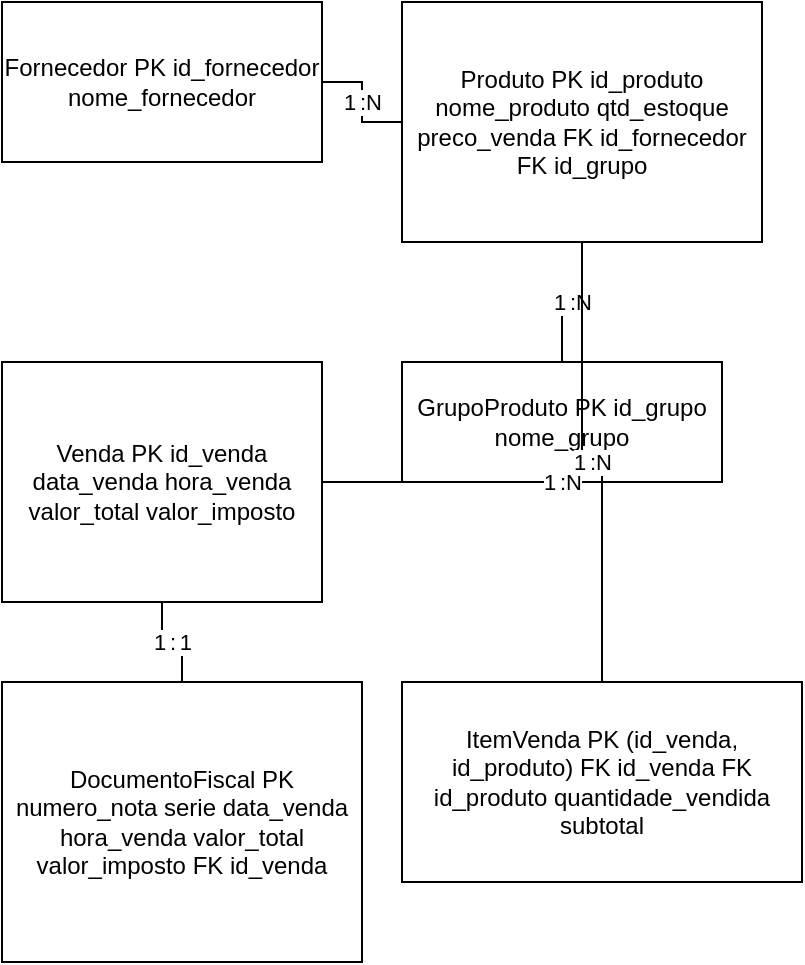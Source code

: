 <mxfile version="14.6.13" type="device">
  <diagram id="ERD1" name="ER_Diagram">
    <mxGraphModel dx="1024" dy="768" grid="1" gridSize="10" guides="1" tooltips="1" connect="1" arrows="1" fold="1" page="1" pageScale="1" pageWidth="850" pageHeight="1100" background="#ffffff">
      <root>
        <mxCell id="0"/>
        <mxCell id="1" parent="0"/>

        <!-- Fornecedor -->
        <mxCell id="2" value="Fornecedor
PK id_fornecedor
nome_fornecedor" style="rounded=0;whiteSpace=wrap;html=1;strokeColor=#000000;fillColor=#ffffff" vertex="1" parent="1">
          <mxGeometry x="40" y="40" width="160" height="80" as="geometry"/>
        </mxCell>

        <!-- GrupoProduto -->
        <mxCell id="3" value="GrupoProduto
PK id_grupo
nome_grupo" style="rounded=0;whiteSpace=wrap;html=1;strokeColor=#000000;fillColor=#ffffff" vertex="1" parent="1">
          <mxGeometry x="240" y="220" width="160" height="60" as="geometry"/>
        </mxCell>

        <!-- Produto -->
        <mxCell id="4" value="Produto
PK id_produto
nome_produto
qtd_estoque
preco_venda
FK id_fornecedor
FK id_grupo" style="rounded=0;whiteSpace=wrap;html=1;strokeColor=#000000;fillColor=#ffffff" vertex="1" parent="1">
          <mxGeometry x="240" y="40" width="180" height="120" as="geometry"/>
        </mxCell>

        <!-- Venda -->
        <mxCell id="5" value="Venda
PK id_venda
data_venda
hora_venda
valor_total
valor_imposto" style="rounded=0;whiteSpace=wrap;html=1;strokeColor=#000000;fillColor=#ffffff" vertex="1" parent="1">
          <mxGeometry x="40" y="220" width="160" height="120" as="geometry"/>
        </mxCell>

        <!-- ItemVenda (associativa) -->
        <mxCell id="6" value="ItemVenda
PK (id_venda, id_produto)
FK id_venda
FK id_produto
quantidade_vendida
subtotal" style="rounded=0;whiteSpace=wrap;html=1;strokeColor=#000000;fillColor=#ffffff" vertex="1" parent="1">
          <mxGeometry x="240" y="380" width="200" height="100" as="geometry"/>
        </mxCell>

        <!-- DocumentoFiscal -->
        <mxCell id="7" value="DocumentoFiscal
PK numero_nota
serie
data_venda
hora_venda
valor_total
valor_imposto
FK id_venda" style="rounded=0;whiteSpace=wrap;html=1;strokeColor=#000000;fillColor=#ffffff" vertex="1" parent="1">
          <mxGeometry x="40" y="380" width="180" height="140" as="geometry"/>
        </mxCell>

        <!-- Edges / Relationships -->

        <!-- Fornecedor 1 - N Produto -->
        <mxCell id="8" value="1 :N" style="edgeStyle=orthogonalEdgeStyle;rounded=0;html=1;strokeColor=#000000;endArrow=none;" edge="1" parent="1" source="2" target="4">
          <mxGeometry relative="1" as="geometry"/>
        </mxCell>

        <!-- GrupoProduto 1 - N Produto -->
        <mxCell id="9" value="1 :N" style="edgeStyle=orthogonalEdgeStyle;rounded=0;html=1;strokeColor=#000000;endArrow=none;" edge="1" parent="1" source="3" target="4">
          <mxGeometry relative="1" as="geometry"/>
        </mxCell>

        <!-- Venda 1 - N ItemVenda -->
        <mxCell id="10" value="1 :N" style="edgeStyle=orthogonalEdgeStyle;rounded=0;html=1;strokeColor=#000000;endArrow=none;" edge="1" parent="1" source="5" target="6">
          <mxGeometry relative="1" as="geometry"/>
        </mxCell>

        <!-- Produto 1 - N ItemVenda -->
        <mxCell id="11" value="1 :N" style="edgeStyle=orthogonalEdgeStyle;rounded=0;html=1;strokeColor=#000000;endArrow=none;" edge="1" parent="1" source="4" target="6">
          <mxGeometry relative="1" as="geometry"/>
        </mxCell>

        <!-- Venda 1 - 1 DocumentoFiscal -->
        <mxCell id="12" value="1 : 1" style="edgeStyle=orthogonalEdgeStyle;rounded=0;html=1;strokeColor=#000000;endArrow=none;" edge="1" parent="1" source="5" target="7">
          <mxGeometry relative="1" as="geometry"/>
        </mxCell>

      </root>
    </mxGraphModel>
  </diagram>
</mxfile>
